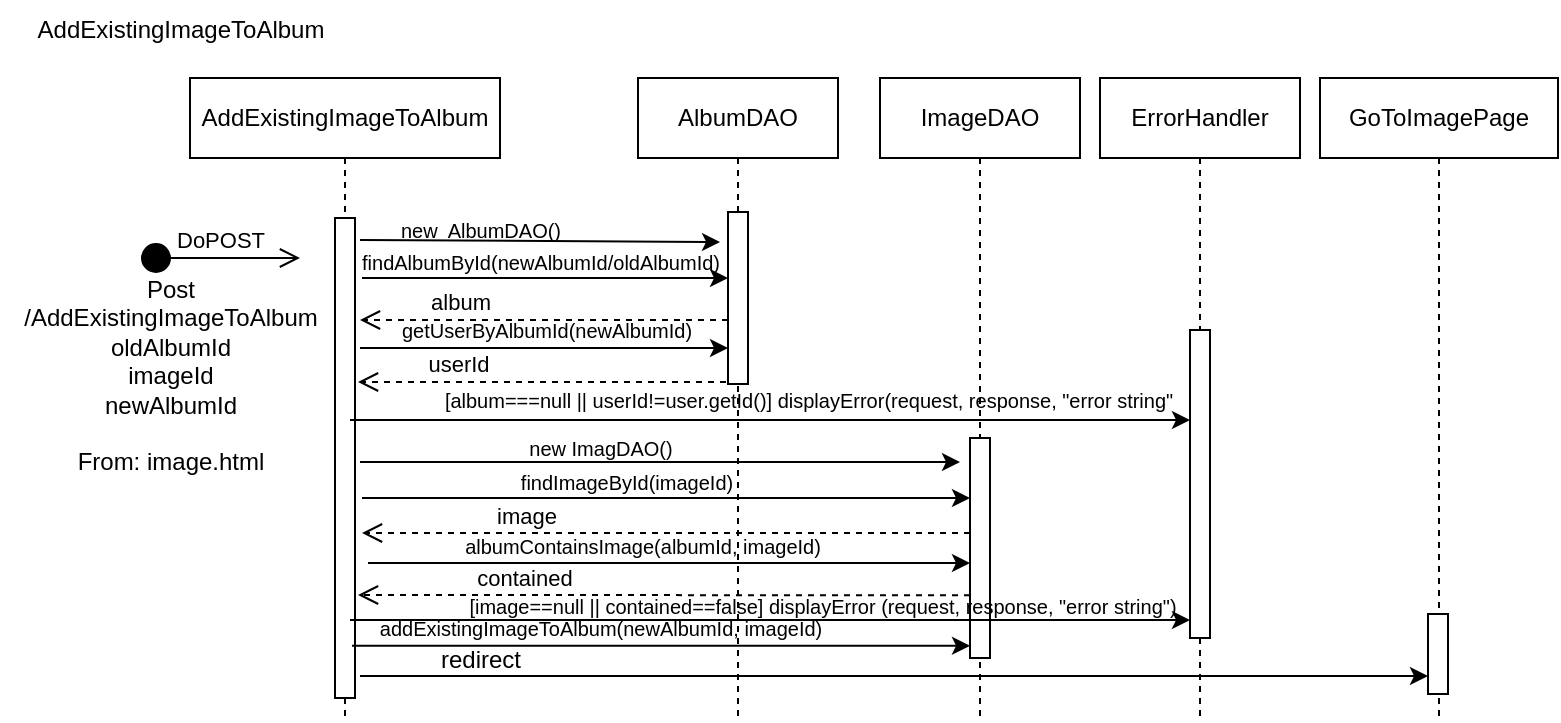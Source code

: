 <mxfile version="24.4.3" type="device">
  <diagram name="Pagina-1" id="QMbBPEFxshU9AOQJG7Jn">
    <mxGraphModel dx="890" dy="383" grid="1" gridSize="10" guides="1" tooltips="1" connect="1" arrows="1" fold="1" page="1" pageScale="1" pageWidth="827" pageHeight="1169" math="0" shadow="0">
      <root>
        <mxCell id="0" />
        <mxCell id="1" parent="0" />
        <mxCell id="deQKDIumI5_GzSjwK9UW-1" value="&lt;span style=&quot;text-wrap: nowrap;&quot;&gt;AddExistingImageToAlbum&lt;/span&gt;" style="shape=umlLifeline;perimeter=lifelinePerimeter;whiteSpace=wrap;html=1;container=0;dropTarget=0;collapsible=0;recursiveResize=0;outlineConnect=0;portConstraint=eastwest;newEdgeStyle={&quot;edgeStyle&quot;:&quot;elbowEdgeStyle&quot;,&quot;elbow&quot;:&quot;vertical&quot;,&quot;curved&quot;:0,&quot;rounded&quot;:0};" parent="1" vertex="1">
          <mxGeometry x="105" y="59" width="155" height="321" as="geometry" />
        </mxCell>
        <mxCell id="deQKDIumI5_GzSjwK9UW-2" value="" style="html=1;points=[];perimeter=orthogonalPerimeter;outlineConnect=0;targetShapes=umlLifeline;portConstraint=eastwest;newEdgeStyle={&quot;edgeStyle&quot;:&quot;elbowEdgeStyle&quot;,&quot;elbow&quot;:&quot;vertical&quot;,&quot;curved&quot;:0,&quot;rounded&quot;:0};" parent="deQKDIumI5_GzSjwK9UW-1" vertex="1">
          <mxGeometry x="72.5" y="70" width="10" height="240" as="geometry" />
        </mxCell>
        <mxCell id="deQKDIumI5_GzSjwK9UW-3" value="ImageDAO" style="shape=umlLifeline;perimeter=lifelinePerimeter;whiteSpace=wrap;html=1;container=0;dropTarget=0;collapsible=0;recursiveResize=0;outlineConnect=0;portConstraint=eastwest;newEdgeStyle={&quot;edgeStyle&quot;:&quot;elbowEdgeStyle&quot;,&quot;elbow&quot;:&quot;vertical&quot;,&quot;curved&quot;:0,&quot;rounded&quot;:0};" parent="1" vertex="1">
          <mxGeometry x="450" y="59" width="100" height="321" as="geometry" />
        </mxCell>
        <mxCell id="deQKDIumI5_GzSjwK9UW-4" value="" style="html=1;points=[];perimeter=orthogonalPerimeter;outlineConnect=0;targetShapes=umlLifeline;portConstraint=eastwest;newEdgeStyle={&quot;edgeStyle&quot;:&quot;elbowEdgeStyle&quot;,&quot;elbow&quot;:&quot;vertical&quot;,&quot;curved&quot;:0,&quot;rounded&quot;:0};" parent="deQKDIumI5_GzSjwK9UW-3" vertex="1">
          <mxGeometry x="45" y="180" width="10" height="110" as="geometry" />
        </mxCell>
        <mxCell id="deQKDIumI5_GzSjwK9UW-5" value="DoPOST" style="html=1;verticalAlign=bottom;startArrow=circle;startFill=1;endArrow=open;startSize=6;endSize=8;curved=0;rounded=0;" parent="1" edge="1">
          <mxGeometry width="80" relative="1" as="geometry">
            <mxPoint x="80" y="149" as="sourcePoint" />
            <mxPoint x="160" y="149" as="targetPoint" />
          </mxGeometry>
        </mxCell>
        <mxCell id="deQKDIumI5_GzSjwK9UW-6" value="" style="endArrow=classic;html=1;rounded=0;exitX=1.02;exitY=0.085;exitDx=0;exitDy=0;exitPerimeter=0;" parent="1" edge="1">
          <mxGeometry width="50" height="50" relative="1" as="geometry">
            <mxPoint x="190.0" y="251.0" as="sourcePoint" />
            <mxPoint x="490" y="251" as="targetPoint" />
          </mxGeometry>
        </mxCell>
        <mxCell id="deQKDIumI5_GzSjwK9UW-7" value="GoToImagePage" style="shape=umlLifeline;perimeter=lifelinePerimeter;whiteSpace=wrap;html=1;container=0;dropTarget=0;collapsible=0;recursiveResize=0;outlineConnect=0;portConstraint=eastwest;newEdgeStyle={&quot;edgeStyle&quot;:&quot;elbowEdgeStyle&quot;,&quot;elbow&quot;:&quot;vertical&quot;,&quot;curved&quot;:0,&quot;rounded&quot;:0};" parent="1" vertex="1">
          <mxGeometry x="670" y="59" width="119" height="321" as="geometry" />
        </mxCell>
        <mxCell id="deQKDIumI5_GzSjwK9UW-8" value="" style="html=1;points=[];perimeter=orthogonalPerimeter;outlineConnect=0;targetShapes=umlLifeline;portConstraint=eastwest;newEdgeStyle={&quot;edgeStyle&quot;:&quot;elbowEdgeStyle&quot;,&quot;elbow&quot;:&quot;vertical&quot;,&quot;curved&quot;:0,&quot;rounded&quot;:0};" parent="deQKDIumI5_GzSjwK9UW-7" vertex="1">
          <mxGeometry x="54" y="268" width="10" height="40" as="geometry" />
        </mxCell>
        <mxCell id="deQKDIumI5_GzSjwK9UW-9" value="AddExistingImageToAlbum" style="text;html=1;align=center;verticalAlign=middle;resizable=0;points=[];autosize=1;strokeColor=none;fillColor=none;" parent="1" vertex="1">
          <mxGeometry x="15" y="20" width="170" height="30" as="geometry" />
        </mxCell>
        <mxCell id="deQKDIumI5_GzSjwK9UW-10" value="Post&lt;div&gt;/AddExistingImageToAlbum&lt;/div&gt;&lt;div&gt;oldAlbumId&lt;/div&gt;&lt;div&gt;imageId&lt;/div&gt;&lt;div&gt;newAlbumId&lt;/div&gt;&lt;div&gt;&lt;br&gt;&lt;/div&gt;&lt;div&gt;From: image.html&lt;/div&gt;&lt;div&gt;&lt;br&gt;&lt;/div&gt;" style="text;html=1;align=center;verticalAlign=middle;resizable=0;points=[];autosize=1;strokeColor=none;fillColor=none;" parent="1" vertex="1">
          <mxGeometry x="10" y="150" width="170" height="130" as="geometry" />
        </mxCell>
        <mxCell id="deQKDIumI5_GzSjwK9UW-11" value="&lt;font style=&quot;font-size: 10px;&quot;&gt;new ImagDAO()&lt;/font&gt;" style="text;html=1;align=center;verticalAlign=middle;resizable=0;points=[];autosize=1;strokeColor=none;fillColor=none;" parent="1" vertex="1">
          <mxGeometry x="260" y="229" width="100" height="30" as="geometry" />
        </mxCell>
        <mxCell id="deQKDIumI5_GzSjwK9UW-12" value="" style="endArrow=classic;html=1;rounded=0;exitX=0.025;exitY=1.03;exitDx=0;exitDy=0;exitPerimeter=0;" parent="1" edge="1">
          <mxGeometry width="50" height="50" relative="1" as="geometry">
            <mxPoint x="186" y="342.9" as="sourcePoint" />
            <mxPoint x="495" y="342.9" as="targetPoint" />
          </mxGeometry>
        </mxCell>
        <mxCell id="deQKDIumI5_GzSjwK9UW-13" value="&lt;span style=&quot;font-size: 10px;&quot;&gt;addExistingImageToAlbum(newAlbumId, imageId)&lt;/span&gt;" style="text;html=1;align=center;verticalAlign=middle;resizable=0;points=[];autosize=1;strokeColor=none;fillColor=none;" parent="1" vertex="1">
          <mxGeometry x="190" y="319" width="240" height="30" as="geometry" />
        </mxCell>
        <mxCell id="deQKDIumI5_GzSjwK9UW-14" value="" style="endArrow=classic;html=1;rounded=0;" parent="1" edge="1">
          <mxGeometry width="50" height="50" relative="1" as="geometry">
            <mxPoint x="190" y="358" as="sourcePoint" />
            <mxPoint x="724.0" y="358" as="targetPoint" />
          </mxGeometry>
        </mxCell>
        <mxCell id="deQKDIumI5_GzSjwK9UW-15" value="redirect" style="text;html=1;align=center;verticalAlign=middle;resizable=0;points=[];autosize=1;strokeColor=none;fillColor=none;" parent="1" vertex="1">
          <mxGeometry x="220" y="335" width="60" height="30" as="geometry" />
        </mxCell>
        <mxCell id="lPKtm1TgBRLRHPSMVnCt-1" value="AlbumDAO" style="shape=umlLifeline;perimeter=lifelinePerimeter;whiteSpace=wrap;html=1;container=0;dropTarget=0;collapsible=0;recursiveResize=0;outlineConnect=0;portConstraint=eastwest;newEdgeStyle={&quot;edgeStyle&quot;:&quot;elbowEdgeStyle&quot;,&quot;elbow&quot;:&quot;vertical&quot;,&quot;curved&quot;:0,&quot;rounded&quot;:0};" parent="1" vertex="1">
          <mxGeometry x="329" y="59" width="100" height="321" as="geometry" />
        </mxCell>
        <mxCell id="lPKtm1TgBRLRHPSMVnCt-2" value="" style="html=1;points=[];perimeter=orthogonalPerimeter;outlineConnect=0;targetShapes=umlLifeline;portConstraint=eastwest;newEdgeStyle={&quot;edgeStyle&quot;:&quot;elbowEdgeStyle&quot;,&quot;elbow&quot;:&quot;vertical&quot;,&quot;curved&quot;:0,&quot;rounded&quot;:0};" parent="lPKtm1TgBRLRHPSMVnCt-1" vertex="1">
          <mxGeometry x="45" y="67" width="10" height="86" as="geometry" />
        </mxCell>
        <mxCell id="lPKtm1TgBRLRHPSMVnCt-3" value="ErrorHandler" style="shape=umlLifeline;perimeter=lifelinePerimeter;whiteSpace=wrap;html=1;container=0;dropTarget=0;collapsible=0;recursiveResize=0;outlineConnect=0;portConstraint=eastwest;newEdgeStyle={&quot;edgeStyle&quot;:&quot;elbowEdgeStyle&quot;,&quot;elbow&quot;:&quot;vertical&quot;,&quot;curved&quot;:0,&quot;rounded&quot;:0};" parent="1" vertex="1">
          <mxGeometry x="560" y="59" width="100" height="321" as="geometry" />
        </mxCell>
        <mxCell id="lPKtm1TgBRLRHPSMVnCt-4" value="" style="html=1;points=[];perimeter=orthogonalPerimeter;outlineConnect=0;targetShapes=umlLifeline;portConstraint=eastwest;newEdgeStyle={&quot;edgeStyle&quot;:&quot;elbowEdgeStyle&quot;,&quot;elbow&quot;:&quot;vertical&quot;,&quot;curved&quot;:0,&quot;rounded&quot;:0};" parent="lPKtm1TgBRLRHPSMVnCt-3" vertex="1">
          <mxGeometry x="45" y="126" width="10" height="154" as="geometry" />
        </mxCell>
        <mxCell id="lPKtm1TgBRLRHPSMVnCt-7" value="" style="endArrow=classic;html=1;rounded=0;exitX=0.025;exitY=1.03;exitDx=0;exitDy=0;exitPerimeter=0;" parent="1" edge="1">
          <mxGeometry width="50" height="50" relative="1" as="geometry">
            <mxPoint x="190" y="140.0" as="sourcePoint" />
            <mxPoint x="370" y="141" as="targetPoint" />
          </mxGeometry>
        </mxCell>
        <mxCell id="lPKtm1TgBRLRHPSMVnCt-8" value="" style="endArrow=classic;html=1;rounded=0;exitX=0.025;exitY=1.03;exitDx=0;exitDy=0;exitPerimeter=0;" parent="1" target="lPKtm1TgBRLRHPSMVnCt-2" edge="1">
          <mxGeometry width="50" height="50" relative="1" as="geometry">
            <mxPoint x="191" y="159.0" as="sourcePoint" />
            <mxPoint x="365" y="160" as="targetPoint" />
          </mxGeometry>
        </mxCell>
        <mxCell id="lPKtm1TgBRLRHPSMVnCt-9" value="" style="endArrow=classic;html=1;rounded=0;exitX=0.025;exitY=1.03;exitDx=0;exitDy=0;exitPerimeter=0;" parent="1" target="lPKtm1TgBRLRHPSMVnCt-2" edge="1">
          <mxGeometry width="50" height="50" relative="1" as="geometry">
            <mxPoint x="190" y="194.0" as="sourcePoint" />
            <mxPoint x="364" y="195" as="targetPoint" />
          </mxGeometry>
        </mxCell>
        <mxCell id="lPKtm1TgBRLRHPSMVnCt-10" value="&lt;font style=&quot;font-size: 10px;&quot;&gt;new&amp;nbsp; AlbumDAO()&lt;/font&gt;" style="text;html=1;align=center;verticalAlign=middle;resizable=0;points=[];autosize=1;strokeColor=none;fillColor=none;" parent="1" vertex="1">
          <mxGeometry x="200" y="120" width="100" height="30" as="geometry" />
        </mxCell>
        <mxCell id="lPKtm1TgBRLRHPSMVnCt-11" value="&lt;span style=&quot;font-size: 10px;&quot;&gt;findAlbumById(newAlbumId/oldAlbumId)&lt;/span&gt;" style="text;html=1;align=center;verticalAlign=middle;resizable=0;points=[];autosize=1;strokeColor=none;fillColor=none;" parent="1" vertex="1">
          <mxGeometry x="180" y="136" width="200" height="30" as="geometry" />
        </mxCell>
        <mxCell id="lPKtm1TgBRLRHPSMVnCt-12" value="album" style="html=1;verticalAlign=bottom;endArrow=open;dashed=1;endSize=8;edgeStyle=elbowEdgeStyle;elbow=vertical;curved=0;rounded=0;" parent="1" source="lPKtm1TgBRLRHPSMVnCt-2" edge="1">
          <mxGeometry x="0.459" relative="1" as="geometry">
            <mxPoint x="190" y="180" as="targetPoint" />
            <Array as="points">
              <mxPoint x="320" y="180" />
            </Array>
            <mxPoint x="313" y="176" as="sourcePoint" />
            <mxPoint as="offset" />
          </mxGeometry>
        </mxCell>
        <mxCell id="lPKtm1TgBRLRHPSMVnCt-13" value="&lt;span style=&quot;font-size: 10px;&quot;&gt;getUserByAlbumId(newAlbumId)&lt;/span&gt;" style="text;html=1;align=center;verticalAlign=middle;resizable=0;points=[];autosize=1;strokeColor=none;fillColor=none;" parent="1" vertex="1">
          <mxGeometry x="198" y="170" width="170" height="30" as="geometry" />
        </mxCell>
        <mxCell id="lPKtm1TgBRLRHPSMVnCt-15" value="" style="endArrow=classic;html=1;rounded=0;" parent="1" edge="1">
          <mxGeometry width="50" height="50" relative="1" as="geometry">
            <mxPoint x="185" y="230" as="sourcePoint" />
            <mxPoint x="605" y="230" as="targetPoint" />
          </mxGeometry>
        </mxCell>
        <mxCell id="lPKtm1TgBRLRHPSMVnCt-16" value="&lt;span style=&quot;font-size: 10px;&quot;&gt;[album===null || userId!=user.getId()] displayError(request, response, &quot;error string&quot;&lt;/span&gt;" style="text;html=1;align=center;verticalAlign=middle;resizable=0;points=[];autosize=1;strokeColor=none;fillColor=none;" parent="1" vertex="1">
          <mxGeometry x="219" y="204.5" width="390" height="30" as="geometry" />
        </mxCell>
        <mxCell id="lPKtm1TgBRLRHPSMVnCt-18" value="userId" style="html=1;verticalAlign=bottom;endArrow=open;dashed=1;endSize=8;edgeStyle=elbowEdgeStyle;elbow=vertical;curved=0;rounded=0;" parent="1" edge="1">
          <mxGeometry x="0.459" relative="1" as="geometry">
            <mxPoint x="189" y="211" as="targetPoint" />
            <Array as="points">
              <mxPoint x="319" y="211" />
            </Array>
            <mxPoint x="373" y="211" as="sourcePoint" />
            <mxPoint as="offset" />
          </mxGeometry>
        </mxCell>
        <mxCell id="lPKtm1TgBRLRHPSMVnCt-19" value="" style="endArrow=classic;html=1;rounded=0;exitX=1.02;exitY=0.085;exitDx=0;exitDy=0;exitPerimeter=0;" parent="1" edge="1">
          <mxGeometry width="50" height="50" relative="1" as="geometry">
            <mxPoint x="191" y="269" as="sourcePoint" />
            <mxPoint x="495" y="269" as="targetPoint" />
          </mxGeometry>
        </mxCell>
        <mxCell id="lPKtm1TgBRLRHPSMVnCt-20" value="image" style="html=1;verticalAlign=bottom;endArrow=open;dashed=1;endSize=8;edgeStyle=elbowEdgeStyle;elbow=vertical;curved=0;rounded=0;" parent="1" edge="1">
          <mxGeometry x="0.459" relative="1" as="geometry">
            <mxPoint x="191" y="286.5" as="targetPoint" />
            <Array as="points" />
            <mxPoint x="495" y="286.448" as="sourcePoint" />
            <mxPoint as="offset" />
          </mxGeometry>
        </mxCell>
        <mxCell id="lPKtm1TgBRLRHPSMVnCt-21" value="" style="endArrow=classic;html=1;rounded=0;exitX=1.02;exitY=0.085;exitDx=0;exitDy=0;exitPerimeter=0;" parent="1" edge="1">
          <mxGeometry width="50" height="50" relative="1" as="geometry">
            <mxPoint x="194" y="301.5" as="sourcePoint" />
            <mxPoint x="495" y="301.5" as="targetPoint" />
          </mxGeometry>
        </mxCell>
        <mxCell id="lPKtm1TgBRLRHPSMVnCt-22" value="&lt;span style=&quot;font-size: 10px;&quot;&gt;albumContainsImage(albumId, imageId)&lt;/span&gt;" style="text;html=1;align=center;verticalAlign=middle;resizable=0;points=[];autosize=1;strokeColor=none;fillColor=none;" parent="1" vertex="1">
          <mxGeometry x="231" y="277.5" width="200" height="30" as="geometry" />
        </mxCell>
        <mxCell id="lPKtm1TgBRLRHPSMVnCt-23" value="contained" style="html=1;verticalAlign=bottom;endArrow=open;dashed=1;endSize=8;edgeStyle=elbowEdgeStyle;elbow=vertical;curved=0;rounded=0;" parent="1" edge="1">
          <mxGeometry x="0.459" relative="1" as="geometry">
            <mxPoint x="189" y="317.5" as="targetPoint" />
            <Array as="points" />
            <mxPoint x="495" y="317.621" as="sourcePoint" />
            <mxPoint as="offset" />
          </mxGeometry>
        </mxCell>
        <mxCell id="lPKtm1TgBRLRHPSMVnCt-24" value="&lt;span style=&quot;font-size: 10px;&quot;&gt;findImageById(imageId)&lt;/span&gt;" style="text;html=1;align=center;verticalAlign=middle;resizable=0;points=[];autosize=1;strokeColor=none;fillColor=none;" parent="1" vertex="1">
          <mxGeometry x="258" y="245.5" width="130" height="30" as="geometry" />
        </mxCell>
        <mxCell id="lPKtm1TgBRLRHPSMVnCt-25" value="" style="endArrow=classic;html=1;rounded=0;" parent="1" edge="1">
          <mxGeometry width="50" height="50" relative="1" as="geometry">
            <mxPoint x="185" y="330" as="sourcePoint" />
            <mxPoint x="605" y="330" as="targetPoint" />
          </mxGeometry>
        </mxCell>
        <mxCell id="lPKtm1TgBRLRHPSMVnCt-26" value="&lt;span style=&quot;font-size: 10px;&quot;&gt;[image==null || contained==false] displayError (request, response, &quot;error string&quot;)&lt;/span&gt;" style="text;html=1;align=center;verticalAlign=middle;resizable=0;points=[];autosize=1;strokeColor=none;fillColor=none;" parent="1" vertex="1">
          <mxGeometry x="231" y="307.5" width="380" height="30" as="geometry" />
        </mxCell>
      </root>
    </mxGraphModel>
  </diagram>
</mxfile>
